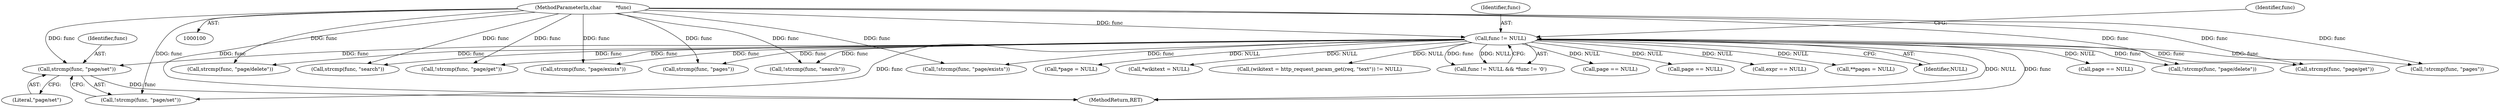 digraph "0_didiwiki_5e5c796617e1712905dc5462b94bd5e6c08d15ea_0@API" {
"1000155" [label="(Call,strcmp(func, \"page/set\"))"];
"1000103" [label="(MethodParameterIn,char         *func)"];
"1000107" [label="(Call,func != NULL)"];
"1000157" [label="(Literal,\"page/set\")"];
"1000354" [label="(MethodReturn,RET)"];
"1000154" [label="(Call,!strcmp(func, \"page/set\"))"];
"1000195" [label="(Call,!strcmp(func, \"page/delete\"))"];
"1000272" [label="(Call,strcmp(func, \"search\"))"];
"1000117" [label="(Call,strcmp(func, \"page/get\"))"];
"1000268" [label="(Call,strcmp(func, \"pages\"))"];
"1000156" [label="(Identifier,func)"];
"1000103" [label="(MethodParameterIn,char         *func)"];
"1000108" [label="(Identifier,func)"];
"1000242" [label="(Call,page == NULL)"];
"1000155" [label="(Call,strcmp(func, \"page/set\"))"];
"1000267" [label="(Call,!strcmp(func, \"pages\"))"];
"1000164" [label="(Call,*page = NULL)"];
"1000160" [label="(Call,*wikitext = NULL)"];
"1000169" [label="(Call,(wikitext = http_request_param_get(req, \"text\")) != NULL)"];
"1000106" [label="(Call,func != NULL && *func != '\0')"];
"1000112" [label="(Identifier,func)"];
"1000107" [label="(Call,func != NULL)"];
"1000230" [label="(Call,!strcmp(func, \"page/exists\"))"];
"1000271" [label="(Call,!strcmp(func, \"search\"))"];
"1000128" [label="(Call,page == NULL)"];
"1000207" [label="(Call,page == NULL)"];
"1000196" [label="(Call,strcmp(func, \"page/delete\"))"];
"1000231" [label="(Call,strcmp(func, \"page/exists\"))"];
"1000116" [label="(Call,!strcmp(func, \"page/get\"))"];
"1000289" [label="(Call,expr == NULL)"];
"1000277" [label="(Call,**pages = NULL)"];
"1000109" [label="(Identifier,NULL)"];
"1000155" -> "1000154"  [label="AST: "];
"1000155" -> "1000157"  [label="CFG: "];
"1000156" -> "1000155"  [label="AST: "];
"1000157" -> "1000155"  [label="AST: "];
"1000154" -> "1000155"  [label="CFG: "];
"1000155" -> "1000354"  [label="DDG: func"];
"1000103" -> "1000155"  [label="DDG: func"];
"1000107" -> "1000155"  [label="DDG: func"];
"1000103" -> "1000100"  [label="AST: "];
"1000103" -> "1000354"  [label="DDG: func"];
"1000103" -> "1000107"  [label="DDG: func"];
"1000103" -> "1000116"  [label="DDG: func"];
"1000103" -> "1000117"  [label="DDG: func"];
"1000103" -> "1000154"  [label="DDG: func"];
"1000103" -> "1000195"  [label="DDG: func"];
"1000103" -> "1000196"  [label="DDG: func"];
"1000103" -> "1000230"  [label="DDG: func"];
"1000103" -> "1000231"  [label="DDG: func"];
"1000103" -> "1000267"  [label="DDG: func"];
"1000103" -> "1000268"  [label="DDG: func"];
"1000103" -> "1000271"  [label="DDG: func"];
"1000103" -> "1000272"  [label="DDG: func"];
"1000107" -> "1000106"  [label="AST: "];
"1000107" -> "1000109"  [label="CFG: "];
"1000108" -> "1000107"  [label="AST: "];
"1000109" -> "1000107"  [label="AST: "];
"1000112" -> "1000107"  [label="CFG: "];
"1000106" -> "1000107"  [label="CFG: "];
"1000107" -> "1000354"  [label="DDG: func"];
"1000107" -> "1000354"  [label="DDG: NULL"];
"1000107" -> "1000106"  [label="DDG: func"];
"1000107" -> "1000106"  [label="DDG: NULL"];
"1000107" -> "1000116"  [label="DDG: func"];
"1000107" -> "1000117"  [label="DDG: func"];
"1000107" -> "1000128"  [label="DDG: NULL"];
"1000107" -> "1000154"  [label="DDG: func"];
"1000107" -> "1000160"  [label="DDG: NULL"];
"1000107" -> "1000164"  [label="DDG: NULL"];
"1000107" -> "1000169"  [label="DDG: NULL"];
"1000107" -> "1000195"  [label="DDG: func"];
"1000107" -> "1000196"  [label="DDG: func"];
"1000107" -> "1000207"  [label="DDG: NULL"];
"1000107" -> "1000230"  [label="DDG: func"];
"1000107" -> "1000231"  [label="DDG: func"];
"1000107" -> "1000242"  [label="DDG: NULL"];
"1000107" -> "1000267"  [label="DDG: func"];
"1000107" -> "1000268"  [label="DDG: func"];
"1000107" -> "1000271"  [label="DDG: func"];
"1000107" -> "1000272"  [label="DDG: func"];
"1000107" -> "1000277"  [label="DDG: NULL"];
"1000107" -> "1000289"  [label="DDG: NULL"];
}
